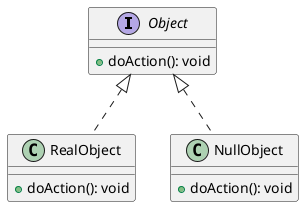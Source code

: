 @startuml
interface Object {
    +doAction(): void
}

class RealObject implements Object {
    +doAction(): void
}

class NullObject implements Object {
    +doAction(): void
}

@enduml